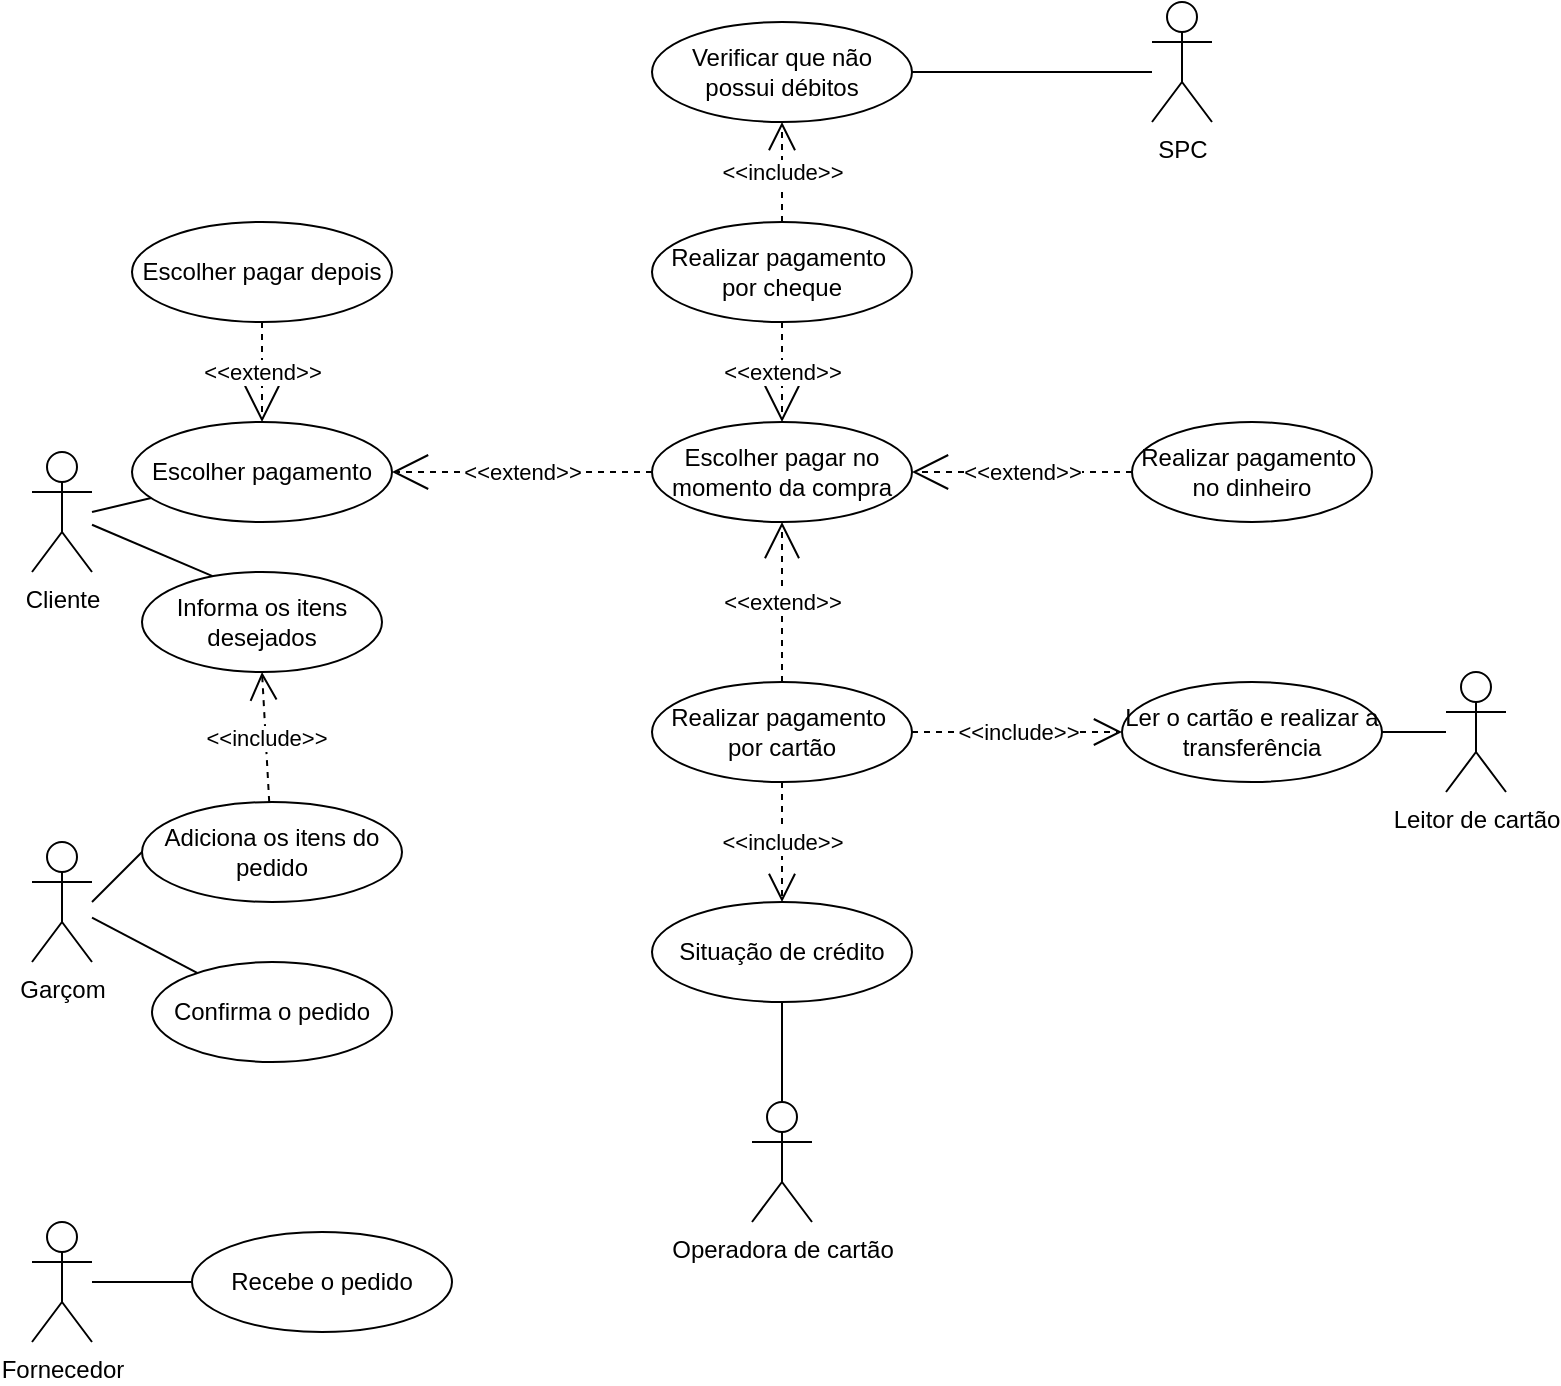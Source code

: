 <mxfile version="22.0.2" type="github">
  <diagram name="Página-1" id="pEPGHgpvm97boRn2tmV5">
    <mxGraphModel dx="478" dy="2097" grid="1" gridSize="10" guides="1" tooltips="1" connect="1" arrows="1" fold="1" page="1" pageScale="1" pageWidth="827" pageHeight="1169" math="0" shadow="0">
      <root>
        <mxCell id="0" />
        <mxCell id="1" parent="0" />
        <mxCell id="UpWm2wBOnAsqEa_Kutyc-11" style="rounded=0;orthogonalLoop=1;jettySize=auto;html=1;entryX=0.294;entryY=0.042;entryDx=0;entryDy=0;endArrow=none;endFill=0;entryPerimeter=0;" edge="1" parent="1" source="UpWm2wBOnAsqEa_Kutyc-1" target="UpWm2wBOnAsqEa_Kutyc-8">
          <mxGeometry relative="1" as="geometry">
            <mxPoint x="130" y="30" as="sourcePoint" />
          </mxGeometry>
        </mxCell>
        <mxCell id="UpWm2wBOnAsqEa_Kutyc-23" style="rounded=0;orthogonalLoop=1;jettySize=auto;html=1;endArrow=none;endFill=0;" edge="1" parent="1" target="UpWm2wBOnAsqEa_Kutyc-30">
          <mxGeometry relative="1" as="geometry">
            <mxPoint x="120" y="25" as="sourcePoint" />
          </mxGeometry>
        </mxCell>
        <mxCell id="UpWm2wBOnAsqEa_Kutyc-1" value="Cliente" style="shape=umlActor;verticalLabelPosition=bottom;verticalAlign=top;html=1;" vertex="1" parent="1">
          <mxGeometry x="90" y="-5" width="30" height="60" as="geometry" />
        </mxCell>
        <mxCell id="UpWm2wBOnAsqEa_Kutyc-10" style="rounded=0;orthogonalLoop=1;jettySize=auto;html=1;entryX=0;entryY=0.5;entryDx=0;entryDy=0;endArrow=none;endFill=0;" edge="1" parent="1" target="UpWm2wBOnAsqEa_Kutyc-9">
          <mxGeometry relative="1" as="geometry">
            <mxPoint x="120" y="220" as="sourcePoint" />
          </mxGeometry>
        </mxCell>
        <mxCell id="UpWm2wBOnAsqEa_Kutyc-2" value="Garçom" style="shape=umlActor;verticalLabelPosition=bottom;verticalAlign=top;html=1;" vertex="1" parent="1">
          <mxGeometry x="90" y="190" width="30" height="60" as="geometry" />
        </mxCell>
        <mxCell id="UpWm2wBOnAsqEa_Kutyc-4" value="Fornecedor" style="shape=umlActor;verticalLabelPosition=bottom;verticalAlign=top;html=1;" vertex="1" parent="1">
          <mxGeometry x="90" y="380" width="30" height="60" as="geometry" />
        </mxCell>
        <mxCell id="UpWm2wBOnAsqEa_Kutyc-5" value="SPC" style="shape=umlActor;verticalLabelPosition=bottom;verticalAlign=top;html=1;" vertex="1" parent="1">
          <mxGeometry x="650" y="-230" width="30" height="60" as="geometry" />
        </mxCell>
        <mxCell id="UpWm2wBOnAsqEa_Kutyc-42" style="edgeStyle=orthogonalEdgeStyle;rounded=0;orthogonalLoop=1;jettySize=auto;html=1;exitX=0.5;exitY=0;exitDx=0;exitDy=0;exitPerimeter=0;endArrow=none;endFill=0;" edge="1" parent="1" source="UpWm2wBOnAsqEa_Kutyc-6" target="UpWm2wBOnAsqEa_Kutyc-41">
          <mxGeometry relative="1" as="geometry" />
        </mxCell>
        <mxCell id="UpWm2wBOnAsqEa_Kutyc-6" value="Operadora de cartão" style="shape=umlActor;verticalLabelPosition=bottom;verticalAlign=top;html=1;" vertex="1" parent="1">
          <mxGeometry x="450" y="320" width="30" height="60" as="geometry" />
        </mxCell>
        <mxCell id="UpWm2wBOnAsqEa_Kutyc-49" value="" style="rounded=0;orthogonalLoop=1;jettySize=auto;html=1;endArrow=none;endFill=0;" edge="1" parent="1" source="UpWm2wBOnAsqEa_Kutyc-7" target="UpWm2wBOnAsqEa_Kutyc-46">
          <mxGeometry relative="1" as="geometry" />
        </mxCell>
        <mxCell id="UpWm2wBOnAsqEa_Kutyc-7" value="Leitor de cartão" style="shape=umlActor;verticalLabelPosition=bottom;verticalAlign=top;html=1;" vertex="1" parent="1">
          <mxGeometry x="797" y="105" width="30" height="60" as="geometry" />
        </mxCell>
        <mxCell id="UpWm2wBOnAsqEa_Kutyc-8" value="Informa os itens desejados" style="ellipse;whiteSpace=wrap;html=1;" vertex="1" parent="1">
          <mxGeometry x="145" y="55" width="120" height="50" as="geometry" />
        </mxCell>
        <mxCell id="UpWm2wBOnAsqEa_Kutyc-9" value="Adiciona os itens do pedido" style="ellipse;whiteSpace=wrap;html=1;" vertex="1" parent="1">
          <mxGeometry x="145" y="170" width="130" height="50" as="geometry" />
        </mxCell>
        <mxCell id="UpWm2wBOnAsqEa_Kutyc-14" value="&amp;lt;&amp;lt;include&amp;gt;&amp;gt;" style="endArrow=open;endSize=12;dashed=1;html=1;rounded=0;entryX=0.5;entryY=1;entryDx=0;entryDy=0;" edge="1" parent="1" source="UpWm2wBOnAsqEa_Kutyc-9" target="UpWm2wBOnAsqEa_Kutyc-8">
          <mxGeometry width="160" relative="1" as="geometry">
            <mxPoint x="300" y="130" as="sourcePoint" />
            <mxPoint x="380" y="300" as="targetPoint" />
          </mxGeometry>
        </mxCell>
        <mxCell id="UpWm2wBOnAsqEa_Kutyc-16" value="" style="rounded=0;orthogonalLoop=1;jettySize=auto;html=1;endArrow=none;endFill=0;" edge="1" parent="1" source="UpWm2wBOnAsqEa_Kutyc-15" target="UpWm2wBOnAsqEa_Kutyc-2">
          <mxGeometry relative="1" as="geometry" />
        </mxCell>
        <mxCell id="UpWm2wBOnAsqEa_Kutyc-15" value="Confirma o pedido" style="ellipse;whiteSpace=wrap;html=1;" vertex="1" parent="1">
          <mxGeometry x="150" y="250" width="120" height="50" as="geometry" />
        </mxCell>
        <mxCell id="UpWm2wBOnAsqEa_Kutyc-17" value="Escolher pagar no momento da compra" style="ellipse;whiteSpace=wrap;html=1;" vertex="1" parent="1">
          <mxGeometry x="400" y="-20" width="130" height="50" as="geometry" />
        </mxCell>
        <mxCell id="UpWm2wBOnAsqEa_Kutyc-18" value="Realizar pagamento&amp;nbsp; por cartão" style="ellipse;whiteSpace=wrap;html=1;" vertex="1" parent="1">
          <mxGeometry x="400" y="110" width="130" height="50" as="geometry" />
        </mxCell>
        <mxCell id="UpWm2wBOnAsqEa_Kutyc-20" value="&amp;lt;&amp;lt;extend&amp;gt;&amp;gt;" style="endArrow=open;endSize=16;endFill=0;html=1;rounded=0;entryX=0.5;entryY=1;entryDx=0;entryDy=0;dashed=1;" edge="1" parent="1" source="UpWm2wBOnAsqEa_Kutyc-18" target="UpWm2wBOnAsqEa_Kutyc-17">
          <mxGeometry width="160" relative="1" as="geometry">
            <mxPoint x="200" y="470" as="sourcePoint" />
            <mxPoint x="360" y="470" as="targetPoint" />
          </mxGeometry>
        </mxCell>
        <mxCell id="UpWm2wBOnAsqEa_Kutyc-21" value="Realizar pagamento&amp;nbsp; por cheque" style="ellipse;whiteSpace=wrap;html=1;" vertex="1" parent="1">
          <mxGeometry x="400" y="-120" width="130" height="50" as="geometry" />
        </mxCell>
        <mxCell id="UpWm2wBOnAsqEa_Kutyc-22" style="edgeStyle=orthogonalEdgeStyle;rounded=0;orthogonalLoop=1;jettySize=auto;html=1;exitX=0.5;exitY=1;exitDx=0;exitDy=0;" edge="1" parent="1" source="UpWm2wBOnAsqEa_Kutyc-15" target="UpWm2wBOnAsqEa_Kutyc-15">
          <mxGeometry relative="1" as="geometry" />
        </mxCell>
        <mxCell id="UpWm2wBOnAsqEa_Kutyc-25" value="Verificar que não possui débitos" style="ellipse;whiteSpace=wrap;html=1;" vertex="1" parent="1">
          <mxGeometry x="400" y="-220" width="130" height="50" as="geometry" />
        </mxCell>
        <mxCell id="UpWm2wBOnAsqEa_Kutyc-26" value="&amp;lt;&amp;lt;include&amp;gt;&amp;gt;" style="endArrow=open;endSize=12;dashed=1;html=1;rounded=0;entryX=0.5;entryY=1;entryDx=0;entryDy=0;exitX=0.5;exitY=0;exitDx=0;exitDy=0;" edge="1" parent="1" source="UpWm2wBOnAsqEa_Kutyc-21" target="UpWm2wBOnAsqEa_Kutyc-25">
          <mxGeometry width="160" relative="1" as="geometry">
            <mxPoint x="315" y="-80" as="sourcePoint" />
            <mxPoint x="315" y="-170" as="targetPoint" />
          </mxGeometry>
        </mxCell>
        <mxCell id="UpWm2wBOnAsqEa_Kutyc-27" style="rounded=0;orthogonalLoop=1;jettySize=auto;html=1;exitX=1;exitY=0.5;exitDx=0;exitDy=0;endArrow=none;endFill=0;" edge="1" parent="1" source="UpWm2wBOnAsqEa_Kutyc-25">
          <mxGeometry relative="1" as="geometry">
            <mxPoint x="650" y="-195" as="targetPoint" />
          </mxGeometry>
        </mxCell>
        <mxCell id="UpWm2wBOnAsqEa_Kutyc-36" value="" style="rounded=0;orthogonalLoop=1;jettySize=auto;html=1;endArrow=none;endFill=0;" edge="1" parent="1" source="UpWm2wBOnAsqEa_Kutyc-28" target="UpWm2wBOnAsqEa_Kutyc-4">
          <mxGeometry relative="1" as="geometry" />
        </mxCell>
        <mxCell id="UpWm2wBOnAsqEa_Kutyc-28" value="Recebe o pedido" style="ellipse;whiteSpace=wrap;html=1;" vertex="1" parent="1">
          <mxGeometry x="170" y="385" width="130" height="50" as="geometry" />
        </mxCell>
        <mxCell id="UpWm2wBOnAsqEa_Kutyc-30" value="Escolher pagamento" style="ellipse;whiteSpace=wrap;html=1;" vertex="1" parent="1">
          <mxGeometry x="140" y="-20" width="130" height="50" as="geometry" />
        </mxCell>
        <mxCell id="UpWm2wBOnAsqEa_Kutyc-31" value="Escolher pagar depois" style="ellipse;whiteSpace=wrap;html=1;" vertex="1" parent="1">
          <mxGeometry x="140" y="-120" width="130" height="50" as="geometry" />
        </mxCell>
        <mxCell id="UpWm2wBOnAsqEa_Kutyc-33" value="&amp;lt;&amp;lt;extend&amp;gt;&amp;gt;" style="endArrow=open;endSize=16;endFill=0;html=1;rounded=0;entryX=0.5;entryY=0;entryDx=0;entryDy=0;dashed=1;" edge="1" parent="1" source="UpWm2wBOnAsqEa_Kutyc-31" target="UpWm2wBOnAsqEa_Kutyc-30">
          <mxGeometry width="160" relative="1" as="geometry">
            <mxPoint x="221.5" y="-70" as="sourcePoint" />
            <mxPoint x="188.5" y="-24" as="targetPoint" />
          </mxGeometry>
        </mxCell>
        <mxCell id="UpWm2wBOnAsqEa_Kutyc-39" value="Realizar pagamento&amp;nbsp; no dinheiro" style="ellipse;whiteSpace=wrap;html=1;" vertex="1" parent="1">
          <mxGeometry x="640" y="-20" width="120" height="50" as="geometry" />
        </mxCell>
        <mxCell id="UpWm2wBOnAsqEa_Kutyc-40" value="&amp;lt;&amp;lt;extend&amp;gt;&amp;gt;" style="endArrow=open;endSize=16;endFill=0;html=1;rounded=0;entryX=1;entryY=0.5;entryDx=0;entryDy=0;exitX=0;exitY=0.5;exitDx=0;exitDy=0;dashed=1;" edge="1" parent="1" source="UpWm2wBOnAsqEa_Kutyc-39" target="UpWm2wBOnAsqEa_Kutyc-17">
          <mxGeometry width="160" relative="1" as="geometry">
            <mxPoint x="475" y="120" as="sourcePoint" />
            <mxPoint x="475" y="40" as="targetPoint" />
          </mxGeometry>
        </mxCell>
        <mxCell id="UpWm2wBOnAsqEa_Kutyc-41" value="Situação de crédito" style="ellipse;whiteSpace=wrap;html=1;" vertex="1" parent="1">
          <mxGeometry x="400" y="220" width="130" height="50" as="geometry" />
        </mxCell>
        <mxCell id="UpWm2wBOnAsqEa_Kutyc-43" value="&amp;lt;&amp;lt;include&amp;gt;&amp;gt;" style="endArrow=open;endSize=12;dashed=1;html=1;rounded=0;entryX=0.5;entryY=0;entryDx=0;entryDy=0;exitX=0.5;exitY=1;exitDx=0;exitDy=0;" edge="1" parent="1" source="UpWm2wBOnAsqEa_Kutyc-18" target="UpWm2wBOnAsqEa_Kutyc-41">
          <mxGeometry width="160" relative="1" as="geometry">
            <mxPoint x="520" y="190" as="sourcePoint" />
            <mxPoint x="464.5" y="160" as="targetPoint" />
          </mxGeometry>
        </mxCell>
        <mxCell id="UpWm2wBOnAsqEa_Kutyc-46" value="Ler o cartão e realizar a transferência" style="ellipse;whiteSpace=wrap;html=1;" vertex="1" parent="1">
          <mxGeometry x="635" y="110" width="130" height="50" as="geometry" />
        </mxCell>
        <mxCell id="UpWm2wBOnAsqEa_Kutyc-48" value="&amp;lt;&amp;lt;include&amp;gt;&amp;gt;" style="endArrow=open;endSize=12;dashed=1;html=1;rounded=0;entryX=0;entryY=0.5;entryDx=0;entryDy=0;exitX=1;exitY=0.5;exitDx=0;exitDy=0;" edge="1" parent="1" source="UpWm2wBOnAsqEa_Kutyc-18" target="UpWm2wBOnAsqEa_Kutyc-46">
          <mxGeometry width="160" relative="1" as="geometry">
            <mxPoint x="475" y="170" as="sourcePoint" />
            <mxPoint x="475" y="230" as="targetPoint" />
          </mxGeometry>
        </mxCell>
        <mxCell id="UpWm2wBOnAsqEa_Kutyc-50" value="&amp;lt;&amp;lt;extend&amp;gt;&amp;gt;" style="endArrow=open;endSize=16;endFill=0;html=1;rounded=0;dashed=1;exitX=0.5;exitY=1;exitDx=0;exitDy=0;" edge="1" parent="1" source="UpWm2wBOnAsqEa_Kutyc-21" target="UpWm2wBOnAsqEa_Kutyc-17">
          <mxGeometry width="160" relative="1" as="geometry">
            <mxPoint x="560" y="-40" as="sourcePoint" />
            <mxPoint x="560" y="-120" as="targetPoint" />
          </mxGeometry>
        </mxCell>
        <mxCell id="UpWm2wBOnAsqEa_Kutyc-51" value="&amp;lt;&amp;lt;extend&amp;gt;&amp;gt;" style="endArrow=open;endSize=16;endFill=0;html=1;rounded=0;dashed=1;exitX=0;exitY=0.5;exitDx=0;exitDy=0;entryX=1;entryY=0.5;entryDx=0;entryDy=0;" edge="1" parent="1" source="UpWm2wBOnAsqEa_Kutyc-17" target="UpWm2wBOnAsqEa_Kutyc-30">
          <mxGeometry width="160" relative="1" as="geometry">
            <mxPoint x="475" y="-60" as="sourcePoint" />
            <mxPoint x="475" y="-10" as="targetPoint" />
          </mxGeometry>
        </mxCell>
      </root>
    </mxGraphModel>
  </diagram>
</mxfile>

